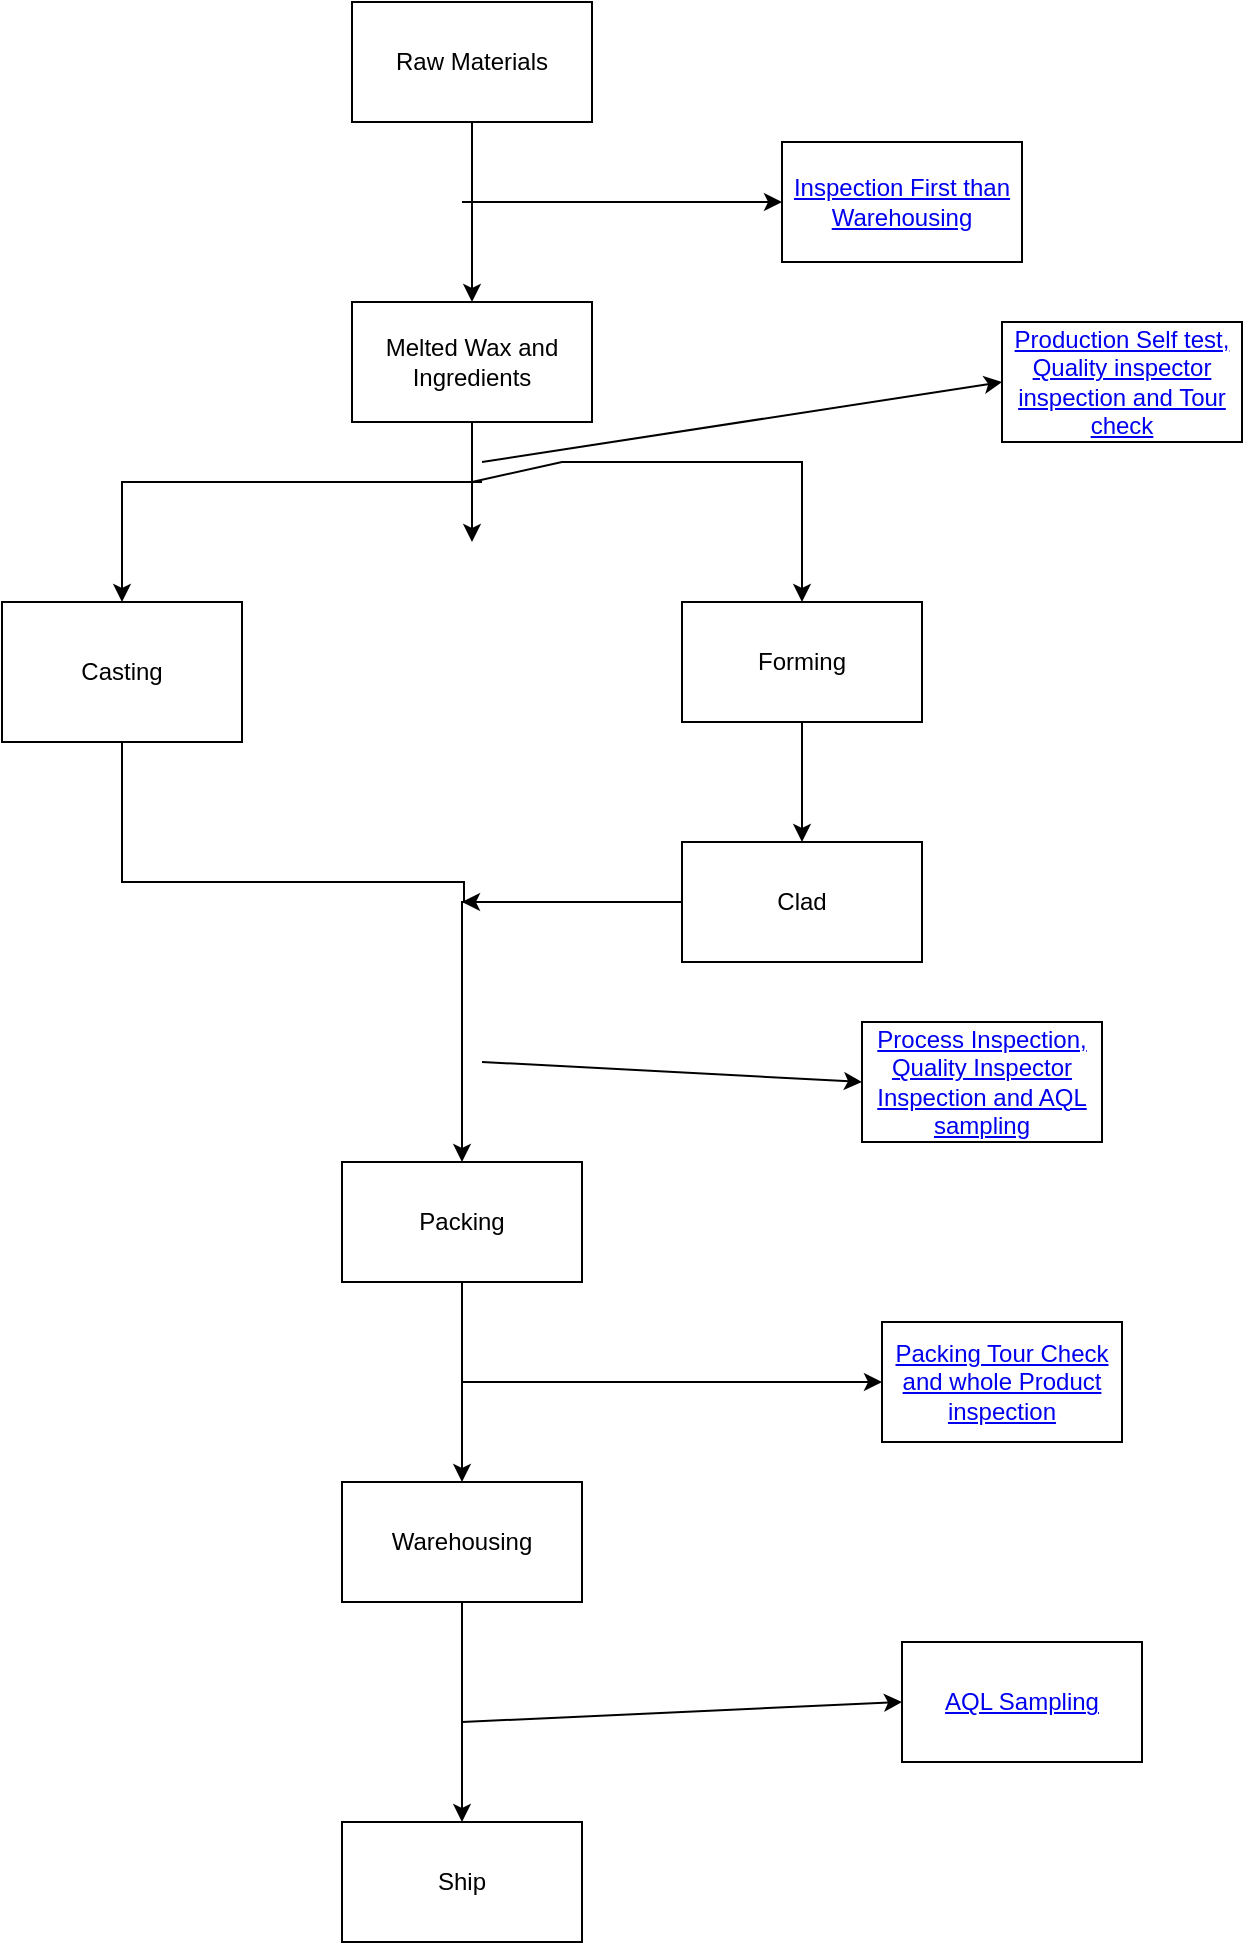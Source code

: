 <mxfile version="26.1.3">
  <diagram name="Page-1" id="Udj7XvtdPMHLShR966YO">
    <mxGraphModel dx="1134" dy="772" grid="1" gridSize="10" guides="1" tooltips="1" connect="1" arrows="1" fold="1" page="1" pageScale="1" pageWidth="850" pageHeight="1100" math="0" shadow="0">
      <root>
        <mxCell id="0" />
        <mxCell id="1" parent="0" />
        <mxCell id="R1bnZ5bymU-rK2gYk2kS-16" value="" style="edgeStyle=orthogonalEdgeStyle;rounded=0;orthogonalLoop=1;jettySize=auto;html=1;" edge="1" parent="1" source="R1bnZ5bymU-rK2gYk2kS-1" target="R1bnZ5bymU-rK2gYk2kS-2">
          <mxGeometry relative="1" as="geometry">
            <Array as="points">
              <mxPoint x="425" y="200" />
              <mxPoint x="425" y="200" />
            </Array>
          </mxGeometry>
        </mxCell>
        <mxCell id="R1bnZ5bymU-rK2gYk2kS-1" value="Raw Materials" style="rounded=0;whiteSpace=wrap;html=1;" vertex="1" parent="1">
          <mxGeometry x="365" y="90" width="120" height="60" as="geometry" />
        </mxCell>
        <mxCell id="R1bnZ5bymU-rK2gYk2kS-2" value="Melted Wax and Ingredients" style="rounded=0;whiteSpace=wrap;html=1;" vertex="1" parent="1">
          <mxGeometry x="365" y="240" width="120" height="60" as="geometry" />
        </mxCell>
        <mxCell id="R1bnZ5bymU-rK2gYk2kS-30" style="edgeStyle=orthogonalEdgeStyle;rounded=0;orthogonalLoop=1;jettySize=auto;html=1;" edge="1" parent="1" source="R1bnZ5bymU-rK2gYk2kS-3">
          <mxGeometry relative="1" as="geometry">
            <mxPoint x="420" y="540" as="targetPoint" />
            <Array as="points">
              <mxPoint x="250" y="530" />
              <mxPoint x="421" y="530" />
            </Array>
          </mxGeometry>
        </mxCell>
        <mxCell id="R1bnZ5bymU-rK2gYk2kS-3" value="Casting" style="rounded=0;whiteSpace=wrap;html=1;" vertex="1" parent="1">
          <mxGeometry x="190" y="390" width="120" height="70" as="geometry" />
        </mxCell>
        <mxCell id="R1bnZ5bymU-rK2gYk2kS-25" value="" style="edgeStyle=orthogonalEdgeStyle;rounded=0;orthogonalLoop=1;jettySize=auto;html=1;" edge="1" parent="1" source="R1bnZ5bymU-rK2gYk2kS-4" target="R1bnZ5bymU-rK2gYk2kS-5">
          <mxGeometry relative="1" as="geometry" />
        </mxCell>
        <mxCell id="R1bnZ5bymU-rK2gYk2kS-4" value="Forming" style="rounded=0;whiteSpace=wrap;html=1;" vertex="1" parent="1">
          <mxGeometry x="530" y="390" width="120" height="60" as="geometry" />
        </mxCell>
        <mxCell id="R1bnZ5bymU-rK2gYk2kS-29" style="edgeStyle=orthogonalEdgeStyle;rounded=0;orthogonalLoop=1;jettySize=auto;html=1;entryX=0.5;entryY=0;entryDx=0;entryDy=0;" edge="1" parent="1" source="R1bnZ5bymU-rK2gYk2kS-5" target="R1bnZ5bymU-rK2gYk2kS-7">
          <mxGeometry relative="1" as="geometry">
            <Array as="points">
              <mxPoint x="420" y="540" />
            </Array>
          </mxGeometry>
        </mxCell>
        <mxCell id="R1bnZ5bymU-rK2gYk2kS-5" value="Clad" style="rounded=0;whiteSpace=wrap;html=1;" vertex="1" parent="1">
          <mxGeometry x="530" y="510" width="120" height="60" as="geometry" />
        </mxCell>
        <mxCell id="R1bnZ5bymU-rK2gYk2kS-33" value="" style="edgeStyle=orthogonalEdgeStyle;rounded=0;orthogonalLoop=1;jettySize=auto;html=1;" edge="1" parent="1" source="R1bnZ5bymU-rK2gYk2kS-7" target="R1bnZ5bymU-rK2gYk2kS-9">
          <mxGeometry relative="1" as="geometry" />
        </mxCell>
        <mxCell id="R1bnZ5bymU-rK2gYk2kS-7" value="Packing" style="rounded=0;whiteSpace=wrap;html=1;" vertex="1" parent="1">
          <mxGeometry x="360" y="670" width="120" height="60" as="geometry" />
        </mxCell>
        <mxCell id="R1bnZ5bymU-rK2gYk2kS-34" value="" style="edgeStyle=orthogonalEdgeStyle;rounded=0;orthogonalLoop=1;jettySize=auto;html=1;" edge="1" parent="1" source="R1bnZ5bymU-rK2gYk2kS-9" target="R1bnZ5bymU-rK2gYk2kS-10">
          <mxGeometry relative="1" as="geometry" />
        </mxCell>
        <mxCell id="R1bnZ5bymU-rK2gYk2kS-9" value="Warehousing" style="rounded=0;whiteSpace=wrap;html=1;" vertex="1" parent="1">
          <mxGeometry x="360" y="830" width="120" height="60" as="geometry" />
        </mxCell>
        <mxCell id="R1bnZ5bymU-rK2gYk2kS-10" value="Ship" style="rounded=0;whiteSpace=wrap;html=1;" vertex="1" parent="1">
          <mxGeometry x="360" y="1000" width="120" height="60" as="geometry" />
        </mxCell>
        <mxCell id="R1bnZ5bymU-rK2gYk2kS-11" value="&lt;a href=&quot;https://github.com/LearningKhimesra/Automated_candle_manufacturing/blob/main/Inspection First than Warehousing&quot;&gt;Inspection First than Warehousing&lt;/a&gt;" style="rounded=0;whiteSpace=wrap;html=1;" vertex="1" parent="1">
          <mxGeometry x="580" y="160" width="120" height="60" as="geometry" />
        </mxCell>
        <mxCell id="R1bnZ5bymU-rK2gYk2kS-12" value="&lt;a href=&quot;https://github.com/LearningKhimesra/Automated_candle_manufacturing/blob/Inspection-Automation/Production Self test, Quality inspector inspection and Tour check&quot;&gt;Production Self test, Quality inspector inspection and Tour check&lt;/a&gt;" style="rounded=0;whiteSpace=wrap;html=1;" vertex="1" parent="1">
          <mxGeometry x="690" y="250" width="120" height="60" as="geometry" />
        </mxCell>
        <mxCell id="R1bnZ5bymU-rK2gYk2kS-13" value="&lt;a href=&quot;https://github.com/LearningKhimesra/Automated_candle_manufacturing/blob/Inspection-Automation/Process Inspection, Quality Inspector Inspection and AQL sampling&quot;&gt;Process Inspection, Quality Inspector Inspection and AQL sampling&lt;/a&gt;" style="rounded=0;whiteSpace=wrap;html=1;" vertex="1" parent="1">
          <mxGeometry x="620" y="600" width="120" height="60" as="geometry" />
        </mxCell>
        <mxCell id="R1bnZ5bymU-rK2gYk2kS-14" value="&lt;a href=&quot;https://github.com/LearningKhimesra/Automated_candle_manufacturing/blob/Inspection-Automation/Packing Tour Check and whole Product inspection&quot;&gt;Packing Tour Check and whole Product inspection&lt;/a&gt;" style="rounded=0;whiteSpace=wrap;html=1;" vertex="1" parent="1">
          <mxGeometry x="630" y="750" width="120" height="60" as="geometry" />
        </mxCell>
        <mxCell id="R1bnZ5bymU-rK2gYk2kS-15" value="&lt;a href=&quot;https://github.com/LearningKhimesra/Automated_candle_manufacturing/blob/Inspection-Automation/AQL Sampling&quot;&gt;AQL Sampling&lt;/a&gt;" style="rounded=0;whiteSpace=wrap;html=1;" vertex="1" parent="1">
          <mxGeometry x="640" y="910" width="120" height="60" as="geometry" />
        </mxCell>
        <mxCell id="R1bnZ5bymU-rK2gYk2kS-20" value="" style="endArrow=classic;html=1;rounded=0;entryX=0;entryY=0.5;entryDx=0;entryDy=0;" edge="1" parent="1" target="R1bnZ5bymU-rK2gYk2kS-11">
          <mxGeometry width="50" height="50" relative="1" as="geometry">
            <mxPoint x="420" y="190" as="sourcePoint" />
            <mxPoint x="450" y="470" as="targetPoint" />
          </mxGeometry>
        </mxCell>
        <mxCell id="R1bnZ5bymU-rK2gYk2kS-22" value="" style="endArrow=classic;html=1;rounded=0;exitX=0.5;exitY=1;exitDx=0;exitDy=0;" edge="1" parent="1" source="R1bnZ5bymU-rK2gYk2kS-2">
          <mxGeometry width="50" height="50" relative="1" as="geometry">
            <mxPoint x="400" y="520" as="sourcePoint" />
            <mxPoint x="425" y="360" as="targetPoint" />
          </mxGeometry>
        </mxCell>
        <mxCell id="R1bnZ5bymU-rK2gYk2kS-23" value="" style="endArrow=classic;html=1;rounded=0;entryX=0.5;entryY=0;entryDx=0;entryDy=0;" edge="1" parent="1" target="R1bnZ5bymU-rK2gYk2kS-3">
          <mxGeometry width="50" height="50" relative="1" as="geometry">
            <mxPoint x="430" y="330" as="sourcePoint" />
            <mxPoint x="450" y="470" as="targetPoint" />
            <Array as="points">
              <mxPoint x="250" y="330" />
            </Array>
          </mxGeometry>
        </mxCell>
        <mxCell id="R1bnZ5bymU-rK2gYk2kS-24" value="" style="endArrow=classic;html=1;rounded=0;entryX=0.5;entryY=0;entryDx=0;entryDy=0;" edge="1" parent="1" target="R1bnZ5bymU-rK2gYk2kS-4">
          <mxGeometry width="50" height="50" relative="1" as="geometry">
            <mxPoint x="425" y="330" as="sourcePoint" />
            <mxPoint x="455" y="460" as="targetPoint" />
            <Array as="points">
              <mxPoint x="470" y="320" />
              <mxPoint x="590" y="320" />
            </Array>
          </mxGeometry>
        </mxCell>
        <mxCell id="R1bnZ5bymU-rK2gYk2kS-31" value="" style="endArrow=classic;html=1;rounded=0;entryX=0;entryY=0.5;entryDx=0;entryDy=0;" edge="1" parent="1" target="R1bnZ5bymU-rK2gYk2kS-13">
          <mxGeometry width="50" height="50" relative="1" as="geometry">
            <mxPoint x="430" y="620" as="sourcePoint" />
            <mxPoint x="450" y="670" as="targetPoint" />
          </mxGeometry>
        </mxCell>
        <mxCell id="R1bnZ5bymU-rK2gYk2kS-32" value="" style="endArrow=classic;html=1;rounded=0;" edge="1" parent="1">
          <mxGeometry width="50" height="50" relative="1" as="geometry">
            <mxPoint x="430" y="320" as="sourcePoint" />
            <mxPoint x="690" y="280" as="targetPoint" />
          </mxGeometry>
        </mxCell>
        <mxCell id="R1bnZ5bymU-rK2gYk2kS-35" value="" style="endArrow=classic;html=1;rounded=0;" edge="1" parent="1" target="R1bnZ5bymU-rK2gYk2kS-14">
          <mxGeometry width="50" height="50" relative="1" as="geometry">
            <mxPoint x="420" y="780" as="sourcePoint" />
            <mxPoint x="450" y="770" as="targetPoint" />
          </mxGeometry>
        </mxCell>
        <mxCell id="R1bnZ5bymU-rK2gYk2kS-36" value="" style="endArrow=classic;html=1;rounded=0;entryX=0;entryY=0.5;entryDx=0;entryDy=0;" edge="1" parent="1" target="R1bnZ5bymU-rK2gYk2kS-15">
          <mxGeometry width="50" height="50" relative="1" as="geometry">
            <mxPoint x="420" y="950" as="sourcePoint" />
            <mxPoint x="450" y="770" as="targetPoint" />
          </mxGeometry>
        </mxCell>
      </root>
    </mxGraphModel>
  </diagram>
</mxfile>
